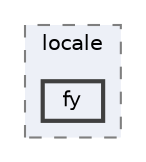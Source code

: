digraph "C:/Users/LukeMabie/documents/Development/Password_Saver_Using_Django-master/venv/Lib/site-packages/django/conf/locale/fy"
{
 // LATEX_PDF_SIZE
  bgcolor="transparent";
  edge [fontname=Helvetica,fontsize=10,labelfontname=Helvetica,labelfontsize=10];
  node [fontname=Helvetica,fontsize=10,shape=box,height=0.2,width=0.4];
  compound=true
  subgraph clusterdir_6ae4708f427b9ff73e5313b131df1071 {
    graph [ bgcolor="#edf0f7", pencolor="grey50", label="locale", fontname=Helvetica,fontsize=10 style="filled,dashed", URL="dir_6ae4708f427b9ff73e5313b131df1071.html",tooltip=""]
  dir_1faf737efa2630e12611196867ece254 [label="fy", fillcolor="#edf0f7", color="grey25", style="filled,bold", URL="dir_1faf737efa2630e12611196867ece254.html",tooltip=""];
  }
}
